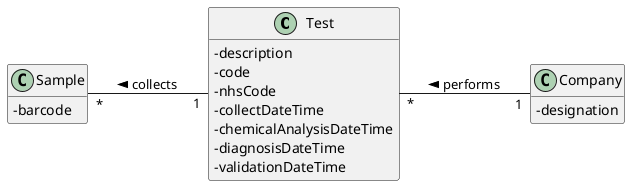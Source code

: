 @startuml
'https://plantuml.com/class-diagram
hide methods
skinparam classAttributeIconSize 0
left to right direction

class Test
class Sample

Test "*" -- "1" Company : < performs
Sample "*" -- "1" Test : < collects


class Company{
-designation
}

class Sample{
-barcode
}

class Test{
-description
-code
-nhsCode
-collectDateTime
-chemicalAnalysisDateTime
-diagnosisDateTime
-validationDateTime
}


@enduml